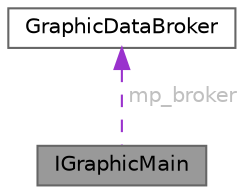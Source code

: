 digraph "IGraphicMain"
{
 // LATEX_PDF_SIZE
  bgcolor="transparent";
  edge [fontname=Helvetica,fontsize=10,labelfontname=Helvetica,labelfontsize=10];
  node [fontname=Helvetica,fontsize=10,shape=box,height=0.2,width=0.4];
  Node1 [id="Node000001",label="IGraphicMain",height=0.2,width=0.4,color="gray40", fillcolor="grey60", style="filled", fontcolor="black",tooltip="GraphicMainのインターフェース"];
  Node2 -> Node1 [id="edge1_Node000001_Node000002",dir="back",color="darkorchid3",style="dashed",tooltip=" ",label=" mp_broker",fontcolor="grey" ];
  Node2 [id="Node000002",label="GraphicDataBroker",height=0.2,width=0.4,color="gray40", fillcolor="white", style="filled",URL="$class_graphic_data_broker.html",tooltip="画像表示部と，データ処理部を結びつける仲介人クラス"];
}
